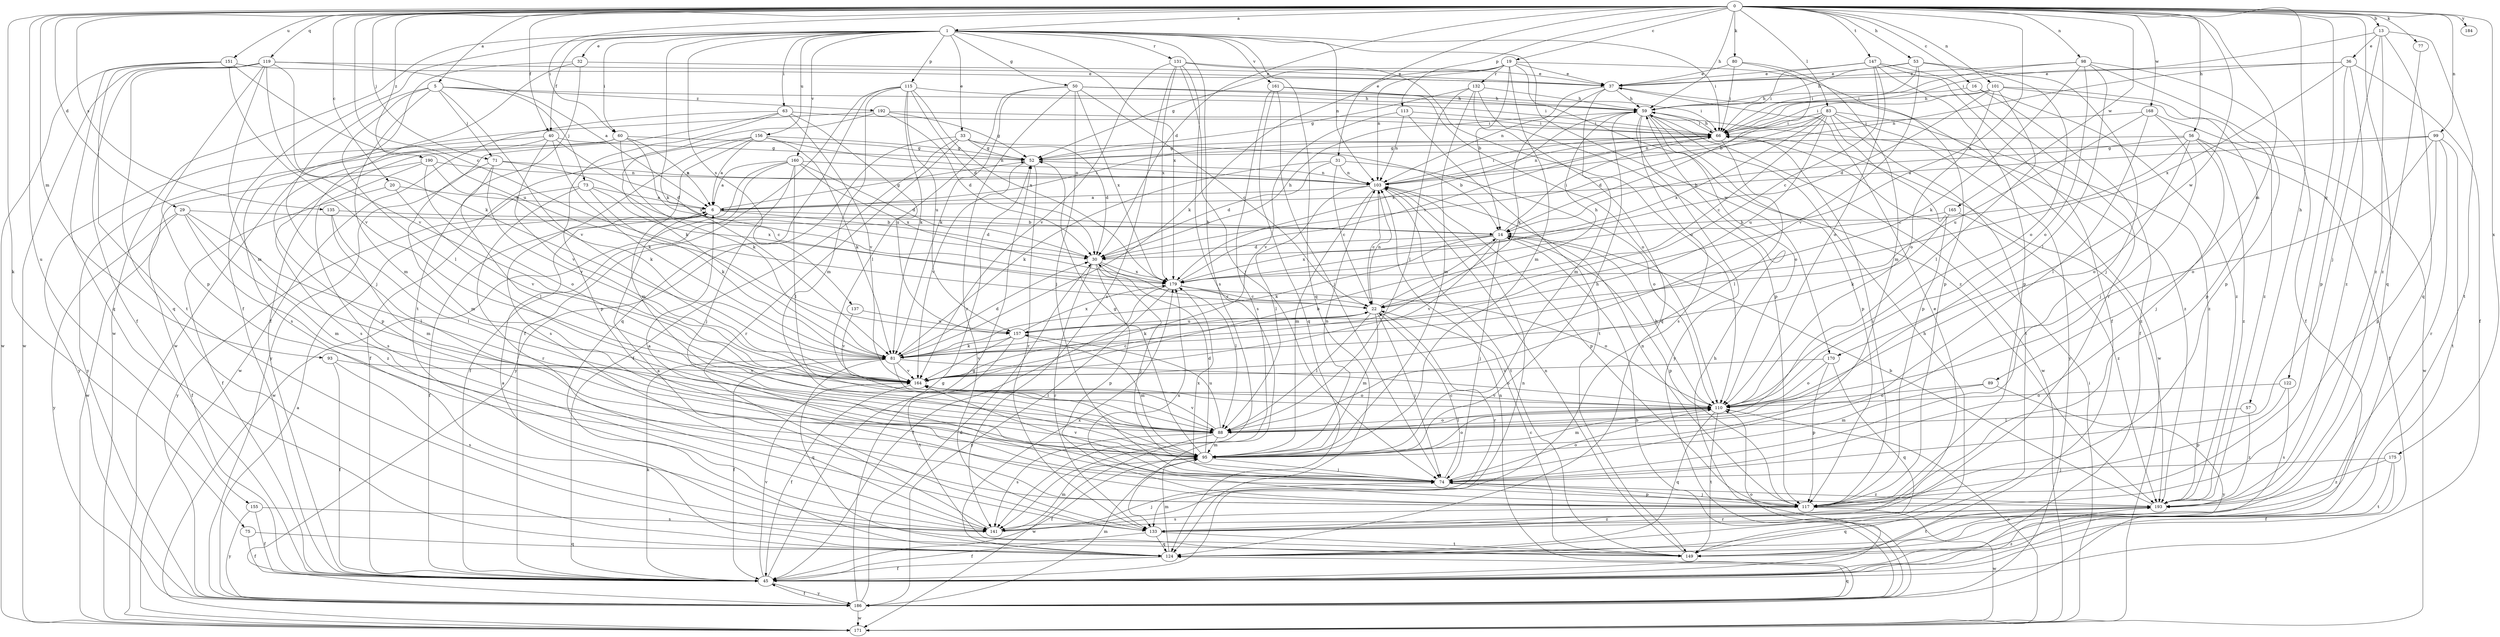 strict digraph  {
0;
1;
5;
6;
13;
14;
16;
19;
20;
22;
29;
30;
31;
32;
33;
36;
37;
40;
45;
50;
52;
53;
56;
57;
59;
60;
63;
66;
71;
73;
74;
75;
77;
80;
81;
83;
88;
89;
93;
95;
98;
99;
101;
103;
110;
113;
115;
117;
119;
122;
124;
131;
132;
133;
135;
137;
141;
147;
149;
151;
155;
156;
157;
160;
161;
164;
165;
168;
170;
171;
175;
179;
184;
186;
190;
192;
193;
0 -> 1  [label=a];
0 -> 5  [label=a];
0 -> 13  [label=b];
0 -> 16  [label=c];
0 -> 19  [label=c];
0 -> 20  [label=c];
0 -> 22  [label=c];
0 -> 29  [label=d];
0 -> 30  [label=d];
0 -> 31  [label=e];
0 -> 40  [label=f];
0 -> 53  [label=h];
0 -> 56  [label=h];
0 -> 57  [label=h];
0 -> 59  [label=h];
0 -> 60  [label=i];
0 -> 71  [label=j];
0 -> 75  [label=k];
0 -> 77  [label=k];
0 -> 80  [label=k];
0 -> 83  [label=l];
0 -> 89  [label=m];
0 -> 93  [label=m];
0 -> 98  [label=n];
0 -> 99  [label=n];
0 -> 101  [label=n];
0 -> 113  [label=p];
0 -> 119  [label=q];
0 -> 122  [label=q];
0 -> 124  [label=q];
0 -> 135  [label=s];
0 -> 147  [label=t];
0 -> 151  [label=u];
0 -> 155  [label=u];
0 -> 165  [label=w];
0 -> 168  [label=w];
0 -> 170  [label=w];
0 -> 175  [label=x];
0 -> 179  [label=x];
0 -> 184  [label=y];
0 -> 190  [label=z];
1 -> 32  [label=e];
1 -> 33  [label=e];
1 -> 40  [label=f];
1 -> 45  [label=f];
1 -> 50  [label=g];
1 -> 60  [label=i];
1 -> 63  [label=i];
1 -> 66  [label=i];
1 -> 81  [label=k];
1 -> 103  [label=n];
1 -> 115  [label=p];
1 -> 124  [label=q];
1 -> 131  [label=r];
1 -> 137  [label=s];
1 -> 141  [label=s];
1 -> 156  [label=u];
1 -> 160  [label=v];
1 -> 161  [label=v];
1 -> 170  [label=w];
1 -> 171  [label=w];
1 -> 179  [label=x];
5 -> 66  [label=i];
5 -> 71  [label=j];
5 -> 73  [label=j];
5 -> 74  [label=j];
5 -> 88  [label=l];
5 -> 95  [label=m];
5 -> 164  [label=v];
5 -> 192  [label=z];
6 -> 14  [label=b];
6 -> 30  [label=d];
6 -> 45  [label=f];
6 -> 52  [label=g];
6 -> 66  [label=i];
13 -> 36  [label=e];
13 -> 66  [label=i];
13 -> 74  [label=j];
13 -> 124  [label=q];
13 -> 149  [label=t];
13 -> 193  [label=z];
14 -> 30  [label=d];
14 -> 66  [label=i];
14 -> 74  [label=j];
14 -> 81  [label=k];
14 -> 117  [label=p];
14 -> 164  [label=v];
14 -> 179  [label=x];
16 -> 45  [label=f];
16 -> 59  [label=h];
16 -> 193  [label=z];
19 -> 14  [label=b];
19 -> 37  [label=e];
19 -> 52  [label=g];
19 -> 81  [label=k];
19 -> 95  [label=m];
19 -> 103  [label=n];
19 -> 117  [label=p];
19 -> 132  [label=r];
19 -> 193  [label=z];
20 -> 6  [label=a];
20 -> 45  [label=f];
20 -> 164  [label=v];
22 -> 59  [label=h];
22 -> 74  [label=j];
22 -> 81  [label=k];
22 -> 88  [label=l];
22 -> 95  [label=m];
22 -> 103  [label=n];
22 -> 133  [label=r];
22 -> 157  [label=u];
29 -> 14  [label=b];
29 -> 45  [label=f];
29 -> 88  [label=l];
29 -> 95  [label=m];
29 -> 186  [label=y];
29 -> 193  [label=z];
30 -> 59  [label=h];
30 -> 74  [label=j];
30 -> 88  [label=l];
30 -> 117  [label=p];
30 -> 133  [label=r];
30 -> 179  [label=x];
31 -> 22  [label=c];
31 -> 30  [label=d];
31 -> 81  [label=k];
31 -> 103  [label=n];
31 -> 110  [label=o];
32 -> 37  [label=e];
32 -> 45  [label=f];
32 -> 149  [label=t];
32 -> 171  [label=w];
33 -> 14  [label=b];
33 -> 30  [label=d];
33 -> 45  [label=f];
33 -> 52  [label=g];
33 -> 133  [label=r];
33 -> 186  [label=y];
36 -> 37  [label=e];
36 -> 45  [label=f];
36 -> 103  [label=n];
36 -> 117  [label=p];
36 -> 179  [label=x];
36 -> 193  [label=z];
37 -> 59  [label=h];
37 -> 81  [label=k];
37 -> 95  [label=m];
37 -> 103  [label=n];
37 -> 171  [label=w];
40 -> 30  [label=d];
40 -> 52  [label=g];
40 -> 81  [label=k];
40 -> 117  [label=p];
40 -> 164  [label=v];
40 -> 186  [label=y];
45 -> 52  [label=g];
45 -> 81  [label=k];
45 -> 103  [label=n];
45 -> 110  [label=o];
45 -> 164  [label=v];
45 -> 186  [label=y];
45 -> 193  [label=z];
50 -> 22  [label=c];
50 -> 59  [label=h];
50 -> 66  [label=i];
50 -> 74  [label=j];
50 -> 81  [label=k];
50 -> 88  [label=l];
50 -> 133  [label=r];
50 -> 179  [label=x];
52 -> 103  [label=n];
52 -> 133  [label=r];
52 -> 164  [label=v];
53 -> 37  [label=e];
53 -> 59  [label=h];
53 -> 66  [label=i];
53 -> 74  [label=j];
53 -> 110  [label=o];
53 -> 164  [label=v];
56 -> 14  [label=b];
56 -> 22  [label=c];
56 -> 45  [label=f];
56 -> 52  [label=g];
56 -> 74  [label=j];
56 -> 110  [label=o];
56 -> 193  [label=z];
57 -> 88  [label=l];
57 -> 193  [label=z];
59 -> 66  [label=i];
59 -> 110  [label=o];
59 -> 117  [label=p];
59 -> 141  [label=s];
59 -> 171  [label=w];
59 -> 179  [label=x];
59 -> 186  [label=y];
59 -> 193  [label=z];
60 -> 6  [label=a];
60 -> 52  [label=g];
60 -> 81  [label=k];
60 -> 141  [label=s];
60 -> 179  [label=x];
60 -> 186  [label=y];
63 -> 66  [label=i];
63 -> 117  [label=p];
63 -> 157  [label=u];
63 -> 164  [label=v];
63 -> 171  [label=w];
63 -> 186  [label=y];
66 -> 52  [label=g];
66 -> 59  [label=h];
66 -> 88  [label=l];
66 -> 103  [label=n];
66 -> 193  [label=z];
71 -> 22  [label=c];
71 -> 88  [label=l];
71 -> 95  [label=m];
71 -> 103  [label=n];
71 -> 164  [label=v];
73 -> 6  [label=a];
73 -> 81  [label=k];
73 -> 133  [label=r];
73 -> 179  [label=x];
73 -> 186  [label=y];
74 -> 6  [label=a];
74 -> 22  [label=c];
74 -> 110  [label=o];
74 -> 117  [label=p];
74 -> 164  [label=v];
74 -> 179  [label=x];
74 -> 193  [label=z];
75 -> 45  [label=f];
75 -> 124  [label=q];
77 -> 193  [label=z];
80 -> 14  [label=b];
80 -> 37  [label=e];
80 -> 66  [label=i];
80 -> 95  [label=m];
81 -> 30  [label=d];
81 -> 45  [label=f];
81 -> 88  [label=l];
81 -> 110  [label=o];
81 -> 124  [label=q];
81 -> 164  [label=v];
83 -> 22  [label=c];
83 -> 30  [label=d];
83 -> 66  [label=i];
83 -> 103  [label=n];
83 -> 117  [label=p];
83 -> 149  [label=t];
83 -> 157  [label=u];
83 -> 179  [label=x];
83 -> 186  [label=y];
83 -> 193  [label=z];
88 -> 95  [label=m];
88 -> 110  [label=o];
88 -> 141  [label=s];
88 -> 157  [label=u];
88 -> 164  [label=v];
88 -> 171  [label=w];
89 -> 95  [label=m];
89 -> 110  [label=o];
89 -> 186  [label=y];
93 -> 45  [label=f];
93 -> 141  [label=s];
93 -> 164  [label=v];
95 -> 30  [label=d];
95 -> 45  [label=f];
95 -> 52  [label=g];
95 -> 59  [label=h];
95 -> 74  [label=j];
95 -> 103  [label=n];
95 -> 110  [label=o];
98 -> 37  [label=e];
98 -> 45  [label=f];
98 -> 66  [label=i];
98 -> 81  [label=k];
98 -> 88  [label=l];
98 -> 110  [label=o];
98 -> 117  [label=p];
99 -> 6  [label=a];
99 -> 52  [label=g];
99 -> 110  [label=o];
99 -> 117  [label=p];
99 -> 133  [label=r];
99 -> 149  [label=t];
101 -> 30  [label=d];
101 -> 59  [label=h];
101 -> 66  [label=i];
101 -> 88  [label=l];
101 -> 110  [label=o];
101 -> 117  [label=p];
101 -> 193  [label=z];
103 -> 6  [label=a];
103 -> 22  [label=c];
103 -> 66  [label=i];
103 -> 88  [label=l];
103 -> 95  [label=m];
103 -> 117  [label=p];
103 -> 149  [label=t];
110 -> 14  [label=b];
110 -> 88  [label=l];
110 -> 95  [label=m];
110 -> 124  [label=q];
110 -> 149  [label=t];
110 -> 164  [label=v];
113 -> 66  [label=i];
113 -> 103  [label=n];
113 -> 149  [label=t];
113 -> 164  [label=v];
115 -> 30  [label=d];
115 -> 45  [label=f];
115 -> 59  [label=h];
115 -> 81  [label=k];
115 -> 95  [label=m];
115 -> 124  [label=q];
115 -> 157  [label=u];
115 -> 179  [label=x];
117 -> 66  [label=i];
117 -> 74  [label=j];
117 -> 103  [label=n];
117 -> 141  [label=s];
117 -> 171  [label=w];
117 -> 179  [label=x];
119 -> 6  [label=a];
119 -> 37  [label=e];
119 -> 45  [label=f];
119 -> 81  [label=k];
119 -> 95  [label=m];
119 -> 117  [label=p];
119 -> 124  [label=q];
119 -> 164  [label=v];
119 -> 171  [label=w];
122 -> 110  [label=o];
122 -> 117  [label=p];
122 -> 141  [label=s];
124 -> 6  [label=a];
124 -> 45  [label=f];
124 -> 95  [label=m];
124 -> 179  [label=x];
131 -> 37  [label=e];
131 -> 74  [label=j];
131 -> 110  [label=o];
131 -> 133  [label=r];
131 -> 141  [label=s];
131 -> 164  [label=v];
131 -> 179  [label=x];
132 -> 52  [label=g];
132 -> 59  [label=h];
132 -> 88  [label=l];
132 -> 95  [label=m];
132 -> 117  [label=p];
132 -> 124  [label=q];
133 -> 37  [label=e];
133 -> 45  [label=f];
133 -> 124  [label=q];
133 -> 149  [label=t];
133 -> 193  [label=z];
135 -> 14  [label=b];
135 -> 88  [label=l];
135 -> 95  [label=m];
137 -> 157  [label=u];
137 -> 164  [label=v];
141 -> 6  [label=a];
141 -> 74  [label=j];
141 -> 95  [label=m];
147 -> 22  [label=c];
147 -> 37  [label=e];
147 -> 45  [label=f];
147 -> 66  [label=i];
147 -> 110  [label=o];
147 -> 117  [label=p];
147 -> 133  [label=r];
149 -> 22  [label=c];
149 -> 59  [label=h];
149 -> 103  [label=n];
151 -> 37  [label=e];
151 -> 124  [label=q];
151 -> 149  [label=t];
151 -> 157  [label=u];
151 -> 164  [label=v];
151 -> 171  [label=w];
155 -> 45  [label=f];
155 -> 141  [label=s];
155 -> 186  [label=y];
156 -> 6  [label=a];
156 -> 45  [label=f];
156 -> 52  [label=g];
156 -> 81  [label=k];
156 -> 95  [label=m];
156 -> 103  [label=n];
156 -> 141  [label=s];
157 -> 81  [label=k];
157 -> 95  [label=m];
157 -> 149  [label=t];
157 -> 164  [label=v];
157 -> 179  [label=x];
160 -> 6  [label=a];
160 -> 30  [label=d];
160 -> 45  [label=f];
160 -> 74  [label=j];
160 -> 88  [label=l];
160 -> 103  [label=n];
160 -> 171  [label=w];
160 -> 179  [label=x];
161 -> 59  [label=h];
161 -> 74  [label=j];
161 -> 110  [label=o];
161 -> 124  [label=q];
161 -> 141  [label=s];
164 -> 14  [label=b];
164 -> 22  [label=c];
164 -> 45  [label=f];
164 -> 110  [label=o];
165 -> 14  [label=b];
165 -> 81  [label=k];
165 -> 193  [label=z];
168 -> 66  [label=i];
168 -> 74  [label=j];
168 -> 88  [label=l];
168 -> 157  [label=u];
168 -> 171  [label=w];
170 -> 110  [label=o];
170 -> 117  [label=p];
170 -> 124  [label=q];
170 -> 164  [label=v];
171 -> 66  [label=i];
171 -> 110  [label=o];
175 -> 45  [label=f];
175 -> 74  [label=j];
175 -> 149  [label=t];
175 -> 193  [label=z];
179 -> 22  [label=c];
179 -> 45  [label=f];
179 -> 66  [label=i];
179 -> 110  [label=o];
179 -> 186  [label=y];
186 -> 6  [label=a];
186 -> 14  [label=b];
186 -> 30  [label=d];
186 -> 45  [label=f];
186 -> 52  [label=g];
186 -> 59  [label=h];
186 -> 95  [label=m];
186 -> 103  [label=n];
186 -> 124  [label=q];
186 -> 171  [label=w];
190 -> 81  [label=k];
190 -> 103  [label=n];
190 -> 110  [label=o];
190 -> 141  [label=s];
190 -> 171  [label=w];
192 -> 30  [label=d];
192 -> 52  [label=g];
192 -> 66  [label=i];
192 -> 81  [label=k];
192 -> 141  [label=s];
193 -> 14  [label=b];
193 -> 124  [label=q];
193 -> 133  [label=r];
193 -> 149  [label=t];
}
